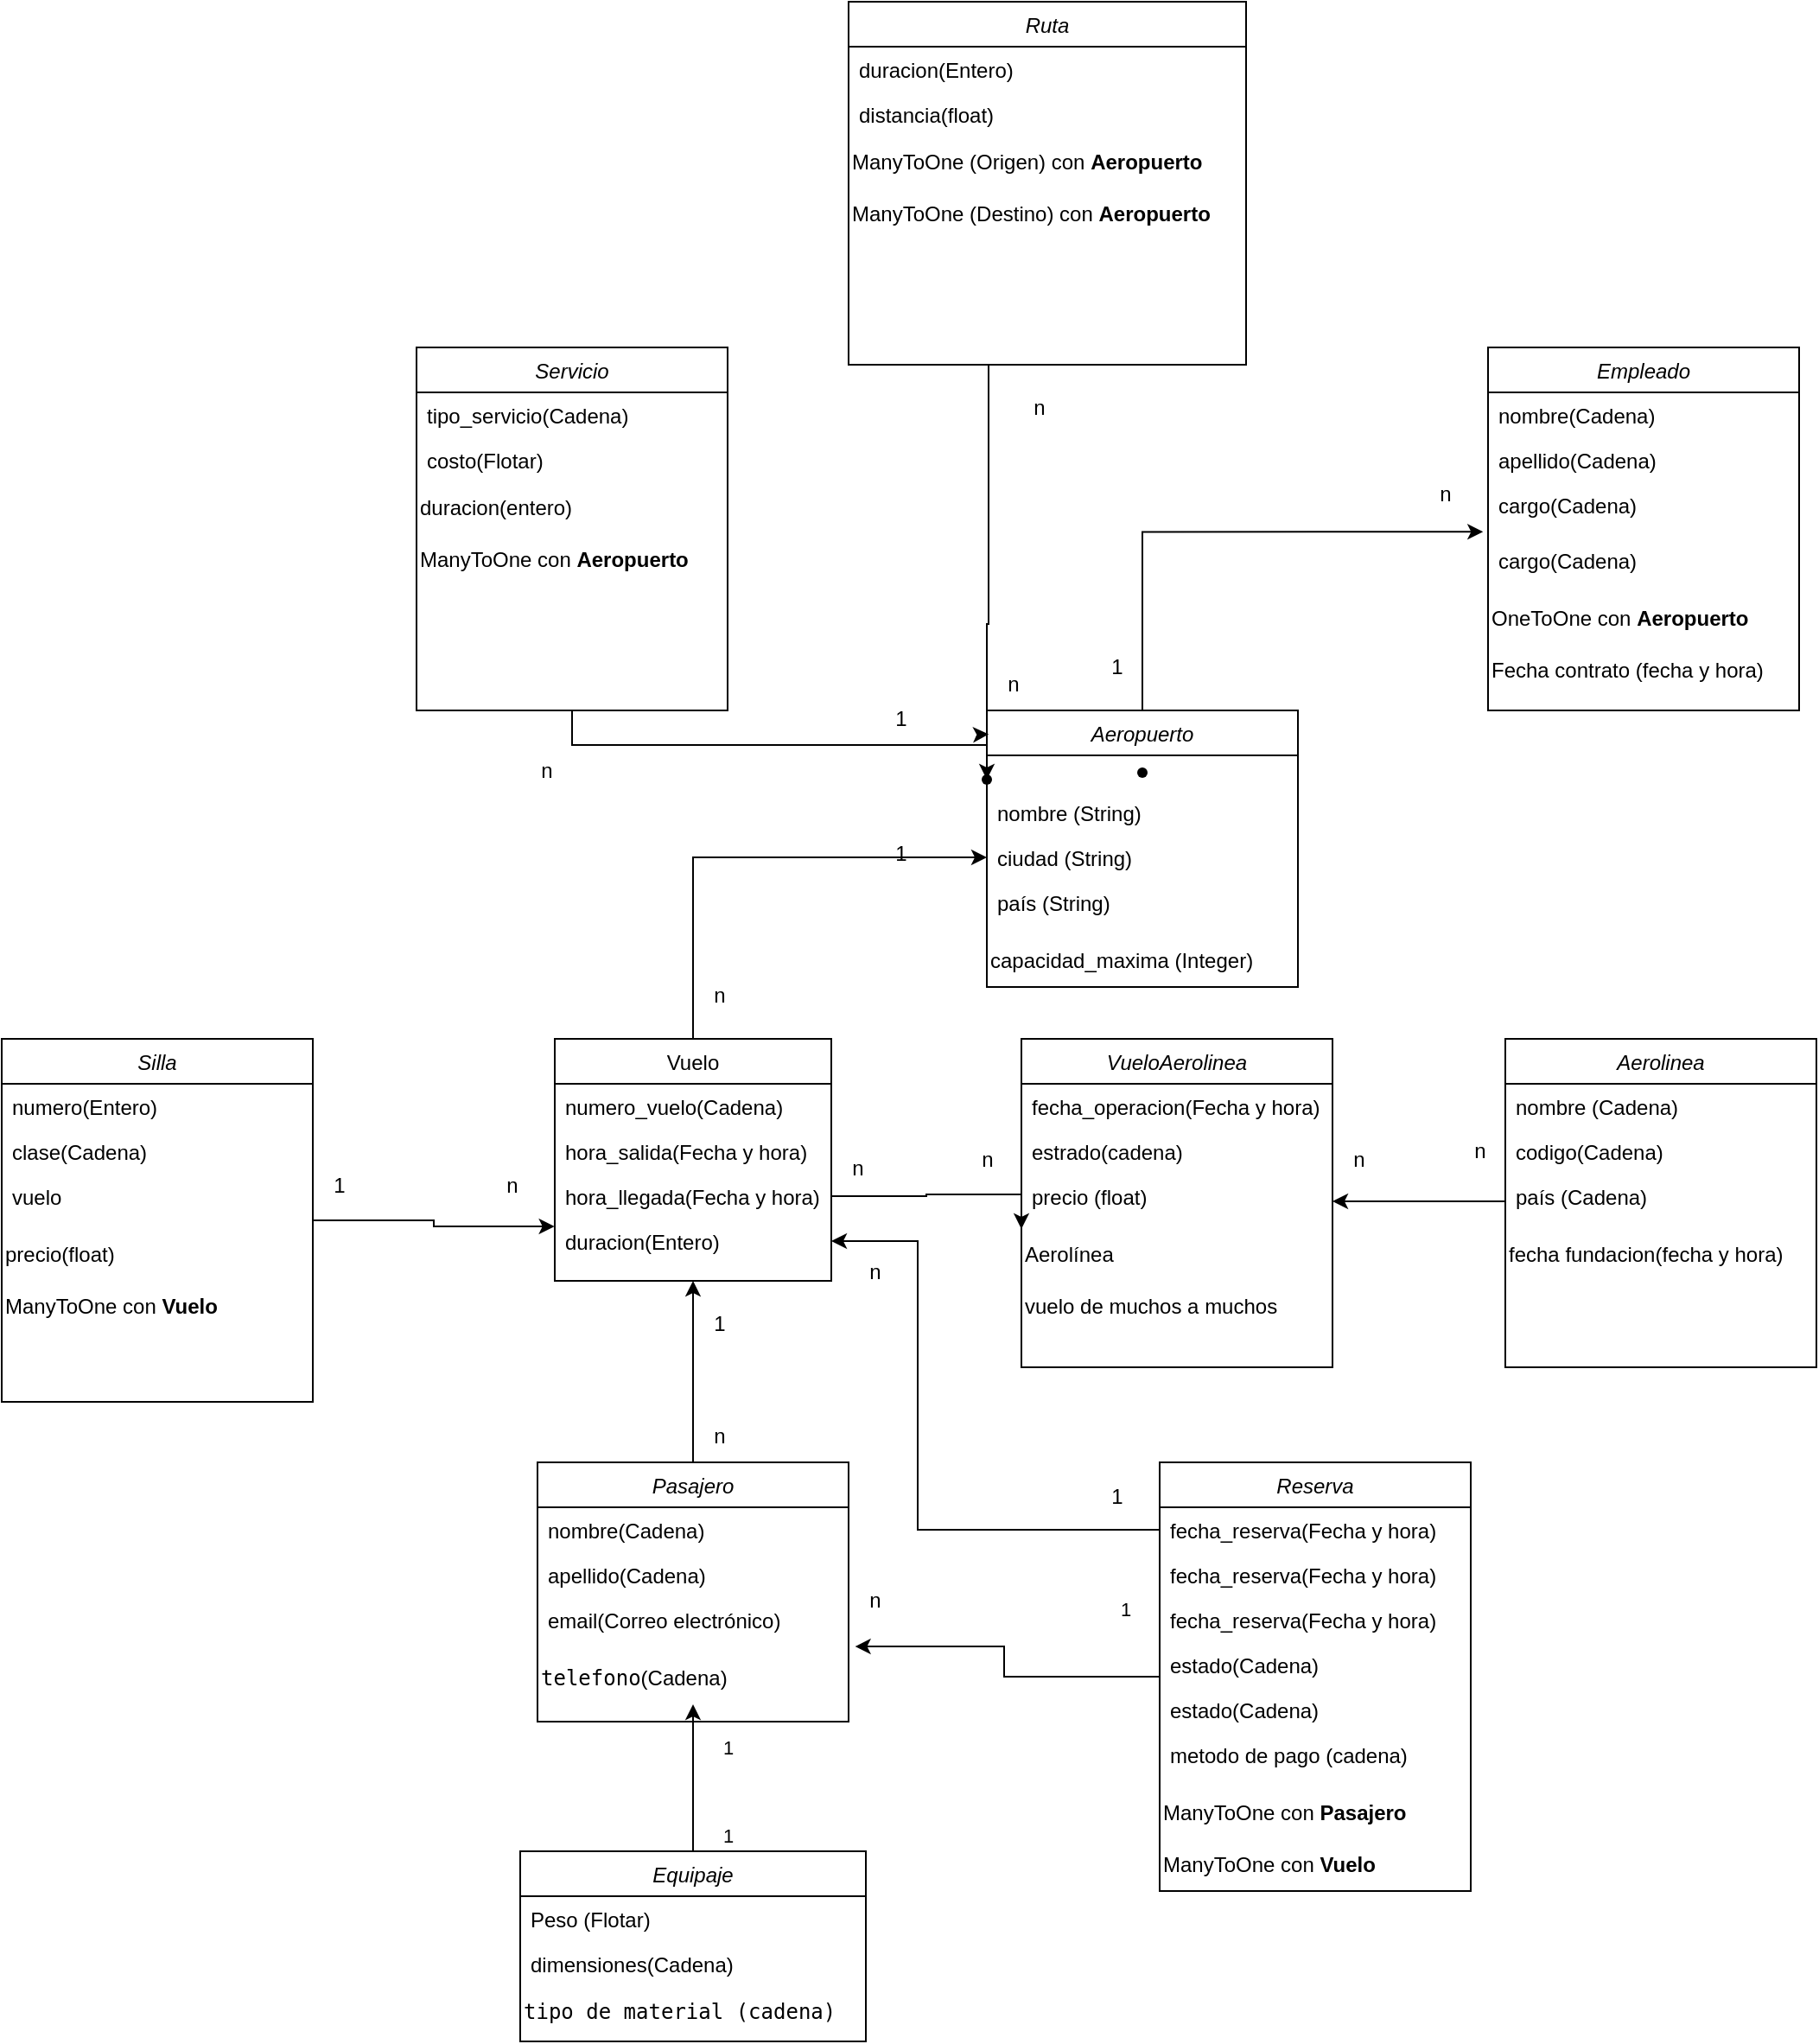 <mxfile version="24.7.17">
  <diagram id="C5RBs43oDa-KdzZeNtuy" name="Page-1">
    <mxGraphModel dx="1916" dy="2165" grid="1" gridSize="10" guides="1" tooltips="1" connect="1" arrows="1" fold="1" page="1" pageScale="1" pageWidth="827" pageHeight="1169" math="0" shadow="0">
      <root>
        <mxCell id="WIyWlLk6GJQsqaUBKTNV-0" />
        <mxCell id="WIyWlLk6GJQsqaUBKTNV-1" parent="WIyWlLk6GJQsqaUBKTNV-0" />
        <mxCell id="qQgszDRsGN5WGNR1CaTc-104" value="" style="edgeStyle=orthogonalEdgeStyle;rounded=0;orthogonalLoop=1;jettySize=auto;html=1;entryX=-0.016;entryY=-0.104;entryDx=0;entryDy=0;entryPerimeter=0;" edge="1" parent="WIyWlLk6GJQsqaUBKTNV-1" source="zkfFHV4jXpPFQw0GAbJ--0" target="qQgszDRsGN5WGNR1CaTc-38">
          <mxGeometry relative="1" as="geometry">
            <mxPoint x="380" y="-120" as="targetPoint" />
          </mxGeometry>
        </mxCell>
        <mxCell id="zkfFHV4jXpPFQw0GAbJ--0" value="Aeropuerto" style="swimlane;fontStyle=2;align=center;verticalAlign=top;childLayout=stackLayout;horizontal=1;startSize=26;horizontalStack=0;resizeParent=1;resizeLast=0;collapsible=1;marginBottom=0;rounded=0;shadow=0;strokeWidth=1;" parent="WIyWlLk6GJQsqaUBKTNV-1" vertex="1">
          <mxGeometry x="290" width="180" height="160" as="geometry">
            <mxRectangle x="210" y="120" width="160" height="26" as="alternateBounds" />
          </mxGeometry>
        </mxCell>
        <mxCell id="qQgszDRsGN5WGNR1CaTc-119" value="" style="shape=waypoint;sketch=0;size=6;pointerEvents=1;points=[];fillColor=default;resizable=0;rotatable=0;perimeter=centerPerimeter;snapToPoint=1;verticalAlign=top;fontStyle=2;startSize=26;rounded=0;shadow=0;strokeWidth=1;" vertex="1" parent="zkfFHV4jXpPFQw0GAbJ--0">
          <mxGeometry y="26" width="180" height="20" as="geometry" />
        </mxCell>
        <mxCell id="zkfFHV4jXpPFQw0GAbJ--1" value="nombre (String)" style="text;align=left;verticalAlign=top;spacingLeft=4;spacingRight=4;overflow=hidden;rotatable=0;points=[[0,0.5],[1,0.5]];portConstraint=eastwest;" parent="zkfFHV4jXpPFQw0GAbJ--0" vertex="1">
          <mxGeometry y="46" width="180" height="26" as="geometry" />
        </mxCell>
        <mxCell id="zkfFHV4jXpPFQw0GAbJ--2" value="ciudad (String)" style="text;align=left;verticalAlign=top;spacingLeft=4;spacingRight=4;overflow=hidden;rotatable=0;points=[[0,0.5],[1,0.5]];portConstraint=eastwest;rounded=0;shadow=0;html=0;" parent="zkfFHV4jXpPFQw0GAbJ--0" vertex="1">
          <mxGeometry y="72" width="180" height="26" as="geometry" />
        </mxCell>
        <mxCell id="zkfFHV4jXpPFQw0GAbJ--3" value="país (String)" style="text;align=left;verticalAlign=top;spacingLeft=4;spacingRight=4;overflow=hidden;rotatable=0;points=[[0,0.5],[1,0.5]];portConstraint=eastwest;rounded=0;shadow=0;html=0;" parent="zkfFHV4jXpPFQw0GAbJ--0" vertex="1">
          <mxGeometry y="98" width="180" height="32" as="geometry" />
        </mxCell>
        <mxCell id="qQgszDRsGN5WGNR1CaTc-1" value="&lt;font style=&quot;vertical-align: inherit;&quot;&gt;&lt;font style=&quot;vertical-align: inherit;&quot;&gt;&lt;font style=&quot;vertical-align: inherit;&quot;&gt;&lt;font style=&quot;vertical-align: inherit;&quot;&gt;&lt;font style=&quot;vertical-align: inherit;&quot;&gt;&lt;font style=&quot;vertical-align: inherit;&quot;&gt;&lt;font style=&quot;vertical-align: inherit;&quot;&gt;&lt;font style=&quot;vertical-align: inherit;&quot;&gt;&lt;font style=&quot;vertical-align: inherit;&quot;&gt;&lt;font style=&quot;vertical-align: inherit;&quot;&gt;capacidad_maxima&amp;nbsp;(Integer)&lt;/font&gt;&lt;/font&gt;&lt;/font&gt;&lt;/font&gt;&lt;/font&gt;&lt;/font&gt;&lt;/font&gt;&lt;/font&gt;&lt;/font&gt;&lt;/font&gt;" style="text;html=1;align=left;verticalAlign=middle;resizable=0;points=[];autosize=1;strokeColor=none;fillColor=none;" vertex="1" parent="zkfFHV4jXpPFQw0GAbJ--0">
          <mxGeometry y="130" width="180" height="30" as="geometry" />
        </mxCell>
        <mxCell id="qQgszDRsGN5WGNR1CaTc-69" value="" style="edgeStyle=orthogonalEdgeStyle;rounded=0;orthogonalLoop=1;jettySize=auto;html=1;entryX=0;entryY=0.5;entryDx=0;entryDy=0;" edge="1" parent="WIyWlLk6GJQsqaUBKTNV-1" source="zkfFHV4jXpPFQw0GAbJ--17" target="zkfFHV4jXpPFQw0GAbJ--2">
          <mxGeometry relative="1" as="geometry">
            <mxPoint x="120.0" y="170.0" as="targetPoint" />
          </mxGeometry>
        </mxCell>
        <mxCell id="zkfFHV4jXpPFQw0GAbJ--17" value="Vuelo" style="swimlane;fontStyle=0;align=center;verticalAlign=top;childLayout=stackLayout;horizontal=1;startSize=26;horizontalStack=0;resizeParent=1;resizeLast=0;collapsible=1;marginBottom=0;rounded=0;shadow=0;strokeWidth=1;" parent="WIyWlLk6GJQsqaUBKTNV-1" vertex="1">
          <mxGeometry x="40" y="190" width="160" height="140" as="geometry">
            <mxRectangle x="550" y="140" width="160" height="26" as="alternateBounds" />
          </mxGeometry>
        </mxCell>
        <mxCell id="zkfFHV4jXpPFQw0GAbJ--18" value="numero_vuelo(Cadena)" style="text;align=left;verticalAlign=top;spacingLeft=4;spacingRight=4;overflow=hidden;rotatable=0;points=[[0,0.5],[1,0.5]];portConstraint=eastwest;" parent="zkfFHV4jXpPFQw0GAbJ--17" vertex="1">
          <mxGeometry y="26" width="160" height="26" as="geometry" />
        </mxCell>
        <mxCell id="zkfFHV4jXpPFQw0GAbJ--19" value="hora_salida(Fecha y hora)" style="text;align=left;verticalAlign=top;spacingLeft=4;spacingRight=4;overflow=hidden;rotatable=0;points=[[0,0.5],[1,0.5]];portConstraint=eastwest;rounded=0;shadow=0;html=0;" parent="zkfFHV4jXpPFQw0GAbJ--17" vertex="1">
          <mxGeometry y="52" width="160" height="26" as="geometry" />
        </mxCell>
        <mxCell id="zkfFHV4jXpPFQw0GAbJ--20" value="hora_llegada(Fecha y hora)" style="text;align=left;verticalAlign=top;spacingLeft=4;spacingRight=4;overflow=hidden;rotatable=0;points=[[0,0.5],[1,0.5]];portConstraint=eastwest;rounded=0;shadow=0;html=0;" parent="zkfFHV4jXpPFQw0GAbJ--17" vertex="1">
          <mxGeometry y="78" width="160" height="26" as="geometry" />
        </mxCell>
        <mxCell id="zkfFHV4jXpPFQw0GAbJ--21" value="duracion(Entero)" style="text;align=left;verticalAlign=top;spacingLeft=4;spacingRight=4;overflow=hidden;rotatable=0;points=[[0,0.5],[1,0.5]];portConstraint=eastwest;rounded=0;shadow=0;html=0;" parent="zkfFHV4jXpPFQw0GAbJ--17" vertex="1">
          <mxGeometry y="104" width="160" height="26" as="geometry" />
        </mxCell>
        <mxCell id="qQgszDRsGN5WGNR1CaTc-73" value="" style="edgeStyle=orthogonalEdgeStyle;rounded=0;orthogonalLoop=1;jettySize=auto;html=1;entryX=0.5;entryY=1;entryDx=0;entryDy=0;" edge="1" parent="WIyWlLk6GJQsqaUBKTNV-1" source="qQgszDRsGN5WGNR1CaTc-6" target="zkfFHV4jXpPFQw0GAbJ--17">
          <mxGeometry relative="1" as="geometry" />
        </mxCell>
        <mxCell id="qQgszDRsGN5WGNR1CaTc-6" value="Pasajero" style="swimlane;fontStyle=2;align=center;verticalAlign=top;childLayout=stackLayout;horizontal=1;startSize=26;horizontalStack=0;resizeParent=1;resizeLast=0;collapsible=1;marginBottom=0;rounded=0;shadow=0;strokeWidth=1;" vertex="1" parent="WIyWlLk6GJQsqaUBKTNV-1">
          <mxGeometry x="30" y="435" width="180" height="150" as="geometry">
            <mxRectangle x="210" y="120" width="160" height="26" as="alternateBounds" />
          </mxGeometry>
        </mxCell>
        <mxCell id="qQgszDRsGN5WGNR1CaTc-7" value="nombre(Cadena)" style="text;align=left;verticalAlign=top;spacingLeft=4;spacingRight=4;overflow=hidden;rotatable=0;points=[[0,0.5],[1,0.5]];portConstraint=eastwest;" vertex="1" parent="qQgszDRsGN5WGNR1CaTc-6">
          <mxGeometry y="26" width="180" height="26" as="geometry" />
        </mxCell>
        <mxCell id="qQgszDRsGN5WGNR1CaTc-8" value="apellido(Cadena)" style="text;align=left;verticalAlign=top;spacingLeft=4;spacingRight=4;overflow=hidden;rotatable=0;points=[[0,0.5],[1,0.5]];portConstraint=eastwest;rounded=0;shadow=0;html=0;" vertex="1" parent="qQgszDRsGN5WGNR1CaTc-6">
          <mxGeometry y="52" width="180" height="26" as="geometry" />
        </mxCell>
        <mxCell id="qQgszDRsGN5WGNR1CaTc-9" value="email(Correo electrónico)" style="text;align=left;verticalAlign=top;spacingLeft=4;spacingRight=4;overflow=hidden;rotatable=0;points=[[0,0.5],[1,0.5]];portConstraint=eastwest;rounded=0;shadow=0;html=0;" vertex="1" parent="qQgszDRsGN5WGNR1CaTc-6">
          <mxGeometry y="78" width="180" height="32" as="geometry" />
        </mxCell>
        <mxCell id="qQgszDRsGN5WGNR1CaTc-10" value="&lt;code&gt;telefono&lt;/code&gt;&lt;font style=&quot;vertical-align: inherit;&quot;&gt;&lt;font style=&quot;vertical-align: inherit;&quot;&gt;(Cadena)&lt;/font&gt;&lt;/font&gt;" style="text;html=1;align=left;verticalAlign=middle;resizable=0;points=[];autosize=1;strokeColor=none;fillColor=none;" vertex="1" parent="qQgszDRsGN5WGNR1CaTc-6">
          <mxGeometry y="110" width="180" height="30" as="geometry" />
        </mxCell>
        <mxCell id="qQgszDRsGN5WGNR1CaTc-61" value="" style="edgeStyle=orthogonalEdgeStyle;rounded=0;orthogonalLoop=1;jettySize=auto;html=1;" edge="1" parent="WIyWlLk6GJQsqaUBKTNV-1" source="qQgszDRsGN5WGNR1CaTc-11" target="qQgszDRsGN5WGNR1CaTc-10">
          <mxGeometry relative="1" as="geometry" />
        </mxCell>
        <mxCell id="qQgszDRsGN5WGNR1CaTc-62" value="&lt;font style=&quot;vertical-align: inherit;&quot;&gt;&lt;font style=&quot;vertical-align: inherit;&quot;&gt;1&lt;/font&gt;&lt;/font&gt;" style="edgeLabel;html=1;align=center;verticalAlign=middle;resizable=0;points=[];" vertex="1" connectable="0" parent="qQgszDRsGN5WGNR1CaTc-61">
          <mxGeometry x="-0.349" y="2" relative="1" as="geometry">
            <mxPoint x="22" y="18" as="offset" />
          </mxGeometry>
        </mxCell>
        <mxCell id="qQgszDRsGN5WGNR1CaTc-63" value="&lt;font style=&quot;vertical-align: inherit;&quot;&gt;&lt;font style=&quot;vertical-align: inherit;&quot;&gt;&lt;font style=&quot;vertical-align: inherit;&quot;&gt;&lt;font style=&quot;vertical-align: inherit;&quot;&gt;1&lt;/font&gt;&lt;/font&gt;&lt;/font&gt;&lt;/font&gt;" style="edgeLabel;html=1;align=center;verticalAlign=middle;resizable=0;points=[];" vertex="1" connectable="0" parent="qQgszDRsGN5WGNR1CaTc-61">
          <mxGeometry x="-0.31" y="-5" relative="1" as="geometry">
            <mxPoint x="15" y="-31" as="offset" />
          </mxGeometry>
        </mxCell>
        <mxCell id="qQgszDRsGN5WGNR1CaTc-11" value="Equipaje" style="swimlane;fontStyle=2;align=center;verticalAlign=top;childLayout=stackLayout;horizontal=1;startSize=26;horizontalStack=0;resizeParent=1;resizeLast=0;collapsible=1;marginBottom=0;rounded=0;shadow=0;strokeWidth=1;" vertex="1" parent="WIyWlLk6GJQsqaUBKTNV-1">
          <mxGeometry x="20" y="660" width="200" height="110" as="geometry">
            <mxRectangle x="210" y="120" width="160" height="26" as="alternateBounds" />
          </mxGeometry>
        </mxCell>
        <mxCell id="qQgszDRsGN5WGNR1CaTc-12" value="Peso (Flotar)" style="text;align=left;verticalAlign=top;spacingLeft=4;spacingRight=4;overflow=hidden;rotatable=0;points=[[0,0.5],[1,0.5]];portConstraint=eastwest;" vertex="1" parent="qQgszDRsGN5WGNR1CaTc-11">
          <mxGeometry y="26" width="200" height="26" as="geometry" />
        </mxCell>
        <mxCell id="qQgszDRsGN5WGNR1CaTc-13" value="dimensiones(Cadena)" style="text;align=left;verticalAlign=top;spacingLeft=4;spacingRight=4;overflow=hidden;rotatable=0;points=[[0,0.5],[1,0.5]];portConstraint=eastwest;rounded=0;shadow=0;html=0;" vertex="1" parent="qQgszDRsGN5WGNR1CaTc-11">
          <mxGeometry y="52" width="200" height="26" as="geometry" />
        </mxCell>
        <mxCell id="qQgszDRsGN5WGNR1CaTc-15" value="&lt;font face=&quot;monospace&quot;&gt;&lt;font style=&quot;vertical-align: inherit;&quot;&gt;&lt;font style=&quot;vertical-align: inherit;&quot;&gt;&lt;font style=&quot;vertical-align: inherit;&quot;&gt;&lt;font style=&quot;vertical-align: inherit;&quot;&gt;&lt;font style=&quot;vertical-align: inherit;&quot;&gt;&lt;font style=&quot;vertical-align: inherit;&quot;&gt;tipo de material (cadena)&lt;/font&gt;&lt;/font&gt;&lt;/font&gt;&lt;/font&gt;&lt;/font&gt;&lt;/font&gt;&lt;/font&gt;" style="text;html=1;align=left;verticalAlign=middle;resizable=0;points=[];autosize=1;strokeColor=none;fillColor=none;" vertex="1" parent="qQgszDRsGN5WGNR1CaTc-11">
          <mxGeometry y="78" width="200" height="30" as="geometry" />
        </mxCell>
        <mxCell id="qQgszDRsGN5WGNR1CaTc-17" value="Aerolinea" style="swimlane;fontStyle=2;align=center;verticalAlign=top;childLayout=stackLayout;horizontal=1;startSize=26;horizontalStack=0;resizeParent=1;resizeLast=0;collapsible=1;marginBottom=0;rounded=0;shadow=0;strokeWidth=1;" vertex="1" parent="WIyWlLk6GJQsqaUBKTNV-1">
          <mxGeometry x="590" y="190" width="180" height="190" as="geometry">
            <mxRectangle x="210" y="120" width="160" height="26" as="alternateBounds" />
          </mxGeometry>
        </mxCell>
        <mxCell id="qQgszDRsGN5WGNR1CaTc-18" value="nombre (Cadena)" style="text;align=left;verticalAlign=top;spacingLeft=4;spacingRight=4;overflow=hidden;rotatable=0;points=[[0,0.5],[1,0.5]];portConstraint=eastwest;" vertex="1" parent="qQgszDRsGN5WGNR1CaTc-17">
          <mxGeometry y="26" width="180" height="26" as="geometry" />
        </mxCell>
        <mxCell id="qQgszDRsGN5WGNR1CaTc-19" value="codigo(Cadena)" style="text;align=left;verticalAlign=top;spacingLeft=4;spacingRight=4;overflow=hidden;rotatable=0;points=[[0,0.5],[1,0.5]];portConstraint=eastwest;rounded=0;shadow=0;html=0;" vertex="1" parent="qQgszDRsGN5WGNR1CaTc-17">
          <mxGeometry y="52" width="180" height="26" as="geometry" />
        </mxCell>
        <mxCell id="qQgszDRsGN5WGNR1CaTc-20" value="país (Cadena)" style="text;align=left;verticalAlign=top;spacingLeft=4;spacingRight=4;overflow=hidden;rotatable=0;points=[[0,0.5],[1,0.5]];portConstraint=eastwest;rounded=0;shadow=0;html=0;" vertex="1" parent="qQgszDRsGN5WGNR1CaTc-17">
          <mxGeometry y="78" width="180" height="32" as="geometry" />
        </mxCell>
        <mxCell id="qQgszDRsGN5WGNR1CaTc-21" value="&lt;font style=&quot;vertical-align: inherit;&quot;&gt;&lt;font style=&quot;vertical-align: inherit;&quot;&gt;&lt;font style=&quot;vertical-align: inherit;&quot;&gt;&lt;font style=&quot;vertical-align: inherit;&quot;&gt;&lt;font style=&quot;vertical-align: inherit;&quot;&gt;&lt;font style=&quot;vertical-align: inherit;&quot;&gt;&lt;font style=&quot;vertical-align: inherit;&quot;&gt;&lt;font style=&quot;vertical-align: inherit;&quot;&gt;&lt;font style=&quot;vertical-align: inherit;&quot;&gt;&lt;font style=&quot;vertical-align: inherit;&quot;&gt;&lt;font style=&quot;vertical-align: inherit;&quot;&gt;&lt;font style=&quot;vertical-align: inherit;&quot;&gt;&lt;font style=&quot;vertical-align: inherit;&quot;&gt;&lt;font style=&quot;vertical-align: inherit;&quot;&gt;&lt;font style=&quot;vertical-align: inherit;&quot;&gt;&lt;font style=&quot;vertical-align: inherit;&quot;&gt;&lt;font style=&quot;vertical-align: inherit;&quot;&gt;&lt;font style=&quot;vertical-align: inherit;&quot;&gt;fecha fundacion(fecha y hora)&lt;/font&gt;&lt;/font&gt;&lt;/font&gt;&lt;/font&gt;&lt;/font&gt;&lt;/font&gt;&lt;/font&gt;&lt;/font&gt;&lt;/font&gt;&lt;/font&gt;&lt;/font&gt;&lt;/font&gt;&lt;/font&gt;&lt;/font&gt;&lt;/font&gt;&lt;/font&gt;&lt;/font&gt;&lt;/font&gt;" style="text;html=1;align=left;verticalAlign=middle;resizable=0;points=[];autosize=1;strokeColor=none;fillColor=none;" vertex="1" parent="qQgszDRsGN5WGNR1CaTc-17">
          <mxGeometry y="110" width="180" height="30" as="geometry" />
        </mxCell>
        <mxCell id="qQgszDRsGN5WGNR1CaTc-22" value="VueloAerolinea" style="swimlane;fontStyle=2;align=center;verticalAlign=top;childLayout=stackLayout;horizontal=1;startSize=26;horizontalStack=0;resizeParent=1;resizeLast=0;collapsible=1;marginBottom=0;rounded=0;shadow=0;strokeWidth=1;" vertex="1" parent="WIyWlLk6GJQsqaUBKTNV-1">
          <mxGeometry x="310" y="190" width="180" height="190" as="geometry">
            <mxRectangle x="210" y="120" width="160" height="26" as="alternateBounds" />
          </mxGeometry>
        </mxCell>
        <mxCell id="qQgszDRsGN5WGNR1CaTc-23" value="fecha_operacion(Fecha y hora)" style="text;align=left;verticalAlign=top;spacingLeft=4;spacingRight=4;overflow=hidden;rotatable=0;points=[[0,0.5],[1,0.5]];portConstraint=eastwest;" vertex="1" parent="qQgszDRsGN5WGNR1CaTc-22">
          <mxGeometry y="26" width="180" height="26" as="geometry" />
        </mxCell>
        <mxCell id="qQgszDRsGN5WGNR1CaTc-24" value="estrado(cadena)" style="text;align=left;verticalAlign=top;spacingLeft=4;spacingRight=4;overflow=hidden;rotatable=0;points=[[0,0.5],[1,0.5]];portConstraint=eastwest;rounded=0;shadow=0;html=0;" vertex="1" parent="qQgszDRsGN5WGNR1CaTc-22">
          <mxGeometry y="52" width="180" height="26" as="geometry" />
        </mxCell>
        <mxCell id="qQgszDRsGN5WGNR1CaTc-25" value="precio (float)" style="text;align=left;verticalAlign=top;spacingLeft=4;spacingRight=4;overflow=hidden;rotatable=0;points=[[0,0.5],[1,0.5]];portConstraint=eastwest;rounded=0;shadow=0;html=0;" vertex="1" parent="qQgszDRsGN5WGNR1CaTc-22">
          <mxGeometry y="78" width="180" height="32" as="geometry" />
        </mxCell>
        <mxCell id="qQgszDRsGN5WGNR1CaTc-27" value="&lt;font style=&quot;vertical-align: inherit;&quot;&gt;&lt;font style=&quot;vertical-align: inherit;&quot;&gt;&lt;font style=&quot;vertical-align: inherit;&quot;&gt;&lt;font style=&quot;vertical-align: inherit;&quot;&gt;Aerolínea&amp;nbsp;&lt;/font&gt;&lt;/font&gt;&lt;/font&gt;&lt;/font&gt;" style="text;html=1;align=left;verticalAlign=middle;resizable=0;points=[];autosize=1;strokeColor=none;fillColor=none;" vertex="1" parent="qQgszDRsGN5WGNR1CaTc-22">
          <mxGeometry y="110" width="180" height="30" as="geometry" />
        </mxCell>
        <mxCell id="qQgszDRsGN5WGNR1CaTc-28" value="&lt;font style=&quot;vertical-align: inherit;&quot;&gt;&lt;font style=&quot;vertical-align: inherit;&quot;&gt;&lt;font style=&quot;vertical-align: inherit;&quot;&gt;&lt;font style=&quot;vertical-align: inherit;&quot;&gt;vuelo de muchos a muchos&amp;nbsp;&lt;/font&gt;&lt;/font&gt;&lt;/font&gt;&lt;/font&gt;" style="text;html=1;align=left;verticalAlign=middle;resizable=0;points=[];autosize=1;strokeColor=none;fillColor=none;" vertex="1" parent="qQgszDRsGN5WGNR1CaTc-22">
          <mxGeometry y="140" width="180" height="30" as="geometry" />
        </mxCell>
        <mxCell id="qQgszDRsGN5WGNR1CaTc-89" value="" style="edgeStyle=orthogonalEdgeStyle;rounded=0;orthogonalLoop=1;jettySize=auto;html=1;entryX=1.021;entryY=0.891;entryDx=0;entryDy=0;entryPerimeter=0;" edge="1" parent="WIyWlLk6GJQsqaUBKTNV-1" source="qQgszDRsGN5WGNR1CaTc-29" target="qQgszDRsGN5WGNR1CaTc-9">
          <mxGeometry relative="1" as="geometry">
            <mxPoint x="310" y="540" as="targetPoint" />
          </mxGeometry>
        </mxCell>
        <mxCell id="qQgszDRsGN5WGNR1CaTc-29" value="Reserva" style="swimlane;fontStyle=2;align=center;verticalAlign=top;childLayout=stackLayout;horizontal=1;startSize=26;horizontalStack=0;resizeParent=1;resizeLast=0;collapsible=1;marginBottom=0;rounded=0;shadow=0;strokeWidth=1;" vertex="1" parent="WIyWlLk6GJQsqaUBKTNV-1">
          <mxGeometry x="390" y="435" width="180" height="248" as="geometry">
            <mxRectangle x="210" y="120" width="160" height="26" as="alternateBounds" />
          </mxGeometry>
        </mxCell>
        <mxCell id="qQgszDRsGN5WGNR1CaTc-94" value="fecha_reserva(Fecha y hora)" style="text;align=left;verticalAlign=top;spacingLeft=4;spacingRight=4;overflow=hidden;rotatable=0;points=[[0,0.5],[1,0.5]];portConstraint=eastwest;" vertex="1" parent="qQgszDRsGN5WGNR1CaTc-29">
          <mxGeometry y="26" width="180" height="26" as="geometry" />
        </mxCell>
        <mxCell id="qQgszDRsGN5WGNR1CaTc-92" value="fecha_reserva(Fecha y hora)" style="text;align=left;verticalAlign=top;spacingLeft=4;spacingRight=4;overflow=hidden;rotatable=0;points=[[0,0.5],[1,0.5]];portConstraint=eastwest;" vertex="1" parent="qQgszDRsGN5WGNR1CaTc-29">
          <mxGeometry y="52" width="180" height="26" as="geometry" />
        </mxCell>
        <mxCell id="qQgszDRsGN5WGNR1CaTc-30" value="fecha_reserva(Fecha y hora)" style="text;align=left;verticalAlign=top;spacingLeft=4;spacingRight=4;overflow=hidden;rotatable=0;points=[[0,0.5],[1,0.5]];portConstraint=eastwest;" vertex="1" parent="qQgszDRsGN5WGNR1CaTc-29">
          <mxGeometry y="78" width="180" height="26" as="geometry" />
        </mxCell>
        <mxCell id="qQgszDRsGN5WGNR1CaTc-93" value="estado(Cadena)" style="text;align=left;verticalAlign=top;spacingLeft=4;spacingRight=4;overflow=hidden;rotatable=0;points=[[0,0.5],[1,0.5]];portConstraint=eastwest;rounded=0;shadow=0;html=0;" vertex="1" parent="qQgszDRsGN5WGNR1CaTc-29">
          <mxGeometry y="104" width="180" height="26" as="geometry" />
        </mxCell>
        <mxCell id="qQgszDRsGN5WGNR1CaTc-31" value="estado(Cadena)" style="text;align=left;verticalAlign=top;spacingLeft=4;spacingRight=4;overflow=hidden;rotatable=0;points=[[0,0.5],[1,0.5]];portConstraint=eastwest;rounded=0;shadow=0;html=0;" vertex="1" parent="qQgszDRsGN5WGNR1CaTc-29">
          <mxGeometry y="130" width="180" height="26" as="geometry" />
        </mxCell>
        <mxCell id="qQgszDRsGN5WGNR1CaTc-32" value="metodo de pago (cadena)" style="text;align=left;verticalAlign=top;spacingLeft=4;spacingRight=4;overflow=hidden;rotatable=0;points=[[0,0.5],[1,0.5]];portConstraint=eastwest;rounded=0;shadow=0;html=0;" vertex="1" parent="qQgszDRsGN5WGNR1CaTc-29">
          <mxGeometry y="156" width="180" height="32" as="geometry" />
        </mxCell>
        <mxCell id="qQgszDRsGN5WGNR1CaTc-33" value="&lt;font style=&quot;vertical-align: inherit;&quot;&gt;&lt;font style=&quot;vertical-align: inherit;&quot;&gt;ManyToOne con &lt;/font&gt;&lt;/font&gt;&lt;strong&gt;&lt;font style=&quot;vertical-align: inherit;&quot;&gt;&lt;font style=&quot;vertical-align: inherit;&quot;&gt;Pasajero&lt;/font&gt;&lt;/font&gt;&lt;/strong&gt;" style="text;html=1;align=left;verticalAlign=middle;resizable=0;points=[];autosize=1;strokeColor=none;fillColor=none;" vertex="1" parent="qQgszDRsGN5WGNR1CaTc-29">
          <mxGeometry y="188" width="180" height="30" as="geometry" />
        </mxCell>
        <mxCell id="qQgszDRsGN5WGNR1CaTc-34" value="&lt;font style=&quot;vertical-align: inherit;&quot;&gt;&lt;font style=&quot;vertical-align: inherit;&quot;&gt;ManyToOne con &lt;/font&gt;&lt;/font&gt;&lt;strong&gt;&lt;font style=&quot;vertical-align: inherit;&quot;&gt;&lt;font style=&quot;vertical-align: inherit;&quot;&gt;Vuelo&lt;/font&gt;&lt;/font&gt;&lt;/strong&gt;" style="text;html=1;align=left;verticalAlign=middle;resizable=0;points=[];autosize=1;strokeColor=none;fillColor=none;" vertex="1" parent="qQgszDRsGN5WGNR1CaTc-29">
          <mxGeometry y="218" width="180" height="30" as="geometry" />
        </mxCell>
        <mxCell id="qQgszDRsGN5WGNR1CaTc-35" value="Empleado" style="swimlane;fontStyle=2;align=center;verticalAlign=top;childLayout=stackLayout;horizontal=1;startSize=26;horizontalStack=0;resizeParent=1;resizeLast=0;collapsible=1;marginBottom=0;rounded=0;shadow=0;strokeWidth=1;" vertex="1" parent="WIyWlLk6GJQsqaUBKTNV-1">
          <mxGeometry x="580" y="-210" width="180" height="210" as="geometry">
            <mxRectangle x="210" y="120" width="160" height="26" as="alternateBounds" />
          </mxGeometry>
        </mxCell>
        <mxCell id="qQgszDRsGN5WGNR1CaTc-36" value="nombre(Cadena)" style="text;align=left;verticalAlign=top;spacingLeft=4;spacingRight=4;overflow=hidden;rotatable=0;points=[[0,0.5],[1,0.5]];portConstraint=eastwest;" vertex="1" parent="qQgszDRsGN5WGNR1CaTc-35">
          <mxGeometry y="26" width="180" height="26" as="geometry" />
        </mxCell>
        <mxCell id="qQgszDRsGN5WGNR1CaTc-37" value="apellido(Cadena)" style="text;align=left;verticalAlign=top;spacingLeft=4;spacingRight=4;overflow=hidden;rotatable=0;points=[[0,0.5],[1,0.5]];portConstraint=eastwest;rounded=0;shadow=0;html=0;" vertex="1" parent="qQgszDRsGN5WGNR1CaTc-35">
          <mxGeometry y="52" width="180" height="26" as="geometry" />
        </mxCell>
        <mxCell id="qQgszDRsGN5WGNR1CaTc-98" value="cargo(Cadena)" style="text;align=left;verticalAlign=top;spacingLeft=4;spacingRight=4;overflow=hidden;rotatable=0;points=[[0,0.5],[1,0.5]];portConstraint=eastwest;rounded=0;shadow=0;html=0;" vertex="1" parent="qQgszDRsGN5WGNR1CaTc-35">
          <mxGeometry y="78" width="180" height="32" as="geometry" />
        </mxCell>
        <mxCell id="qQgszDRsGN5WGNR1CaTc-38" value="cargo(Cadena)" style="text;align=left;verticalAlign=top;spacingLeft=4;spacingRight=4;overflow=hidden;rotatable=0;points=[[0,0.5],[1,0.5]];portConstraint=eastwest;rounded=0;shadow=0;html=0;" vertex="1" parent="qQgszDRsGN5WGNR1CaTc-35">
          <mxGeometry y="110" width="180" height="32" as="geometry" />
        </mxCell>
        <mxCell id="qQgszDRsGN5WGNR1CaTc-39" value="&lt;font style=&quot;vertical-align: inherit;&quot;&gt;&lt;font style=&quot;vertical-align: inherit;&quot;&gt;OneToOne con &lt;/font&gt;&lt;/font&gt;&lt;strong&gt;&lt;font style=&quot;vertical-align: inherit;&quot;&gt;&lt;font style=&quot;vertical-align: inherit;&quot;&gt;Aeropuerto&lt;/font&gt;&lt;/font&gt;&lt;/strong&gt;" style="text;html=1;align=left;verticalAlign=middle;resizable=0;points=[];autosize=1;strokeColor=none;fillColor=none;" vertex="1" parent="qQgszDRsGN5WGNR1CaTc-35">
          <mxGeometry y="142" width="180" height="30" as="geometry" />
        </mxCell>
        <mxCell id="qQgszDRsGN5WGNR1CaTc-40" value="&lt;font style=&quot;vertical-align: inherit;&quot;&gt;&lt;font style=&quot;vertical-align: inherit;&quot;&gt;Fecha contrato (fecha y hora)&lt;/font&gt;&lt;/font&gt;" style="text;html=1;align=left;verticalAlign=middle;resizable=0;points=[];autosize=1;strokeColor=none;fillColor=none;" vertex="1" parent="qQgszDRsGN5WGNR1CaTc-35">
          <mxGeometry y="172" width="180" height="30" as="geometry" />
        </mxCell>
        <mxCell id="qQgszDRsGN5WGNR1CaTc-116" value="" style="edgeStyle=orthogonalEdgeStyle;rounded=0;orthogonalLoop=1;jettySize=auto;html=1;entryX=-0.001;entryY=0.174;entryDx=0;entryDy=0;entryPerimeter=0;" edge="1" parent="WIyWlLk6GJQsqaUBKTNV-1" source="qQgszDRsGN5WGNR1CaTc-41" target="zkfFHV4jXpPFQw0GAbJ--21">
          <mxGeometry relative="1" as="geometry">
            <mxPoint x="-20" y="295" as="targetPoint" />
          </mxGeometry>
        </mxCell>
        <mxCell id="qQgszDRsGN5WGNR1CaTc-41" value="Silla" style="swimlane;fontStyle=2;align=center;verticalAlign=top;childLayout=stackLayout;horizontal=1;startSize=26;horizontalStack=0;resizeParent=1;resizeLast=0;collapsible=1;marginBottom=0;rounded=0;shadow=0;strokeWidth=1;" vertex="1" parent="WIyWlLk6GJQsqaUBKTNV-1">
          <mxGeometry x="-280" y="190" width="180" height="210" as="geometry">
            <mxRectangle x="210" y="120" width="160" height="26" as="alternateBounds" />
          </mxGeometry>
        </mxCell>
        <mxCell id="qQgszDRsGN5WGNR1CaTc-42" value="numero(Entero)" style="text;align=left;verticalAlign=top;spacingLeft=4;spacingRight=4;overflow=hidden;rotatable=0;points=[[0,0.5],[1,0.5]];portConstraint=eastwest;" vertex="1" parent="qQgszDRsGN5WGNR1CaTc-41">
          <mxGeometry y="26" width="180" height="26" as="geometry" />
        </mxCell>
        <mxCell id="qQgszDRsGN5WGNR1CaTc-43" value="clase(Cadena)" style="text;align=left;verticalAlign=top;spacingLeft=4;spacingRight=4;overflow=hidden;rotatable=0;points=[[0,0.5],[1,0.5]];portConstraint=eastwest;rounded=0;shadow=0;html=0;" vertex="1" parent="qQgszDRsGN5WGNR1CaTc-41">
          <mxGeometry y="52" width="180" height="26" as="geometry" />
        </mxCell>
        <mxCell id="qQgszDRsGN5WGNR1CaTc-44" value="vuelo" style="text;align=left;verticalAlign=top;spacingLeft=4;spacingRight=4;overflow=hidden;rotatable=0;points=[[0,0.5],[1,0.5]];portConstraint=eastwest;rounded=0;shadow=0;html=0;" vertex="1" parent="qQgszDRsGN5WGNR1CaTc-41">
          <mxGeometry y="78" width="180" height="32" as="geometry" />
        </mxCell>
        <mxCell id="qQgszDRsGN5WGNR1CaTc-45" value="&lt;font style=&quot;vertical-align: inherit;&quot;&gt;&lt;font style=&quot;vertical-align: inherit;&quot;&gt;precio(float)&lt;/font&gt;&lt;/font&gt;" style="text;html=1;align=left;verticalAlign=middle;resizable=0;points=[];autosize=1;strokeColor=none;fillColor=none;" vertex="1" parent="qQgszDRsGN5WGNR1CaTc-41">
          <mxGeometry y="110" width="180" height="30" as="geometry" />
        </mxCell>
        <mxCell id="qQgszDRsGN5WGNR1CaTc-46" value="&lt;font style=&quot;vertical-align: inherit;&quot;&gt;&lt;font style=&quot;vertical-align: inherit;&quot;&gt;ManyToOne con &lt;/font&gt;&lt;/font&gt;&lt;strong&gt;&lt;font style=&quot;vertical-align: inherit;&quot;&gt;&lt;font style=&quot;vertical-align: inherit;&quot;&gt;Vuelo&lt;/font&gt;&lt;/font&gt;&lt;/strong&gt;" style="text;html=1;align=left;verticalAlign=middle;resizable=0;points=[];autosize=1;strokeColor=none;fillColor=none;" vertex="1" parent="qQgszDRsGN5WGNR1CaTc-41">
          <mxGeometry y="140" width="180" height="30" as="geometry" />
        </mxCell>
        <mxCell id="qQgszDRsGN5WGNR1CaTc-125" value="" style="edgeStyle=orthogonalEdgeStyle;rounded=0;orthogonalLoop=1;jettySize=auto;html=1;" edge="1" parent="WIyWlLk6GJQsqaUBKTNV-1" source="qQgszDRsGN5WGNR1CaTc-47" target="qQgszDRsGN5WGNR1CaTc-124">
          <mxGeometry relative="1" as="geometry">
            <Array as="points">
              <mxPoint x="50" y="20" />
              <mxPoint x="290" y="20" />
            </Array>
          </mxGeometry>
        </mxCell>
        <mxCell id="qQgszDRsGN5WGNR1CaTc-47" value="Servicio" style="swimlane;fontStyle=2;align=center;verticalAlign=top;childLayout=stackLayout;horizontal=1;startSize=26;horizontalStack=0;resizeParent=1;resizeLast=0;collapsible=1;marginBottom=0;rounded=0;shadow=0;strokeWidth=1;" vertex="1" parent="WIyWlLk6GJQsqaUBKTNV-1">
          <mxGeometry x="-40" y="-210" width="180" height="210" as="geometry">
            <mxRectangle x="210" y="120" width="160" height="26" as="alternateBounds" />
          </mxGeometry>
        </mxCell>
        <mxCell id="qQgszDRsGN5WGNR1CaTc-48" value="tipo_servicio(Cadena)" style="text;align=left;verticalAlign=top;spacingLeft=4;spacingRight=4;overflow=hidden;rotatable=0;points=[[0,0.5],[1,0.5]];portConstraint=eastwest;" vertex="1" parent="qQgszDRsGN5WGNR1CaTc-47">
          <mxGeometry y="26" width="180" height="26" as="geometry" />
        </mxCell>
        <mxCell id="qQgszDRsGN5WGNR1CaTc-49" value="costo(Flotar)" style="text;align=left;verticalAlign=top;spacingLeft=4;spacingRight=4;overflow=hidden;rotatable=0;points=[[0,0.5],[1,0.5]];portConstraint=eastwest;rounded=0;shadow=0;html=0;" vertex="1" parent="qQgszDRsGN5WGNR1CaTc-47">
          <mxGeometry y="52" width="180" height="26" as="geometry" />
        </mxCell>
        <mxCell id="qQgszDRsGN5WGNR1CaTc-51" value="&lt;font style=&quot;vertical-align: inherit;&quot;&gt;&lt;font style=&quot;vertical-align: inherit;&quot;&gt;duracion(entero)&lt;/font&gt;&lt;/font&gt;" style="text;html=1;align=left;verticalAlign=middle;resizable=0;points=[];autosize=1;strokeColor=none;fillColor=none;" vertex="1" parent="qQgszDRsGN5WGNR1CaTc-47">
          <mxGeometry y="78" width="180" height="30" as="geometry" />
        </mxCell>
        <mxCell id="qQgszDRsGN5WGNR1CaTc-52" value="&lt;font style=&quot;vertical-align: inherit;&quot;&gt;&lt;font style=&quot;vertical-align: inherit;&quot;&gt;ManyToOne con &lt;/font&gt;&lt;/font&gt;&lt;strong&gt;&lt;font style=&quot;vertical-align: inherit;&quot;&gt;&lt;font style=&quot;vertical-align: inherit;&quot;&gt;Aeropuerto&lt;/font&gt;&lt;/font&gt;&lt;/strong&gt;" style="text;html=1;align=left;verticalAlign=middle;resizable=0;points=[];autosize=1;strokeColor=none;fillColor=none;" vertex="1" parent="qQgszDRsGN5WGNR1CaTc-47">
          <mxGeometry y="108" width="180" height="30" as="geometry" />
        </mxCell>
        <mxCell id="qQgszDRsGN5WGNR1CaTc-120" value="" style="edgeStyle=orthogonalEdgeStyle;rounded=0;orthogonalLoop=1;jettySize=auto;html=1;entryX=0.006;entryY=0.086;entryDx=0;entryDy=0;entryPerimeter=0;" edge="1" parent="WIyWlLk6GJQsqaUBKTNV-1" source="qQgszDRsGN5WGNR1CaTc-53" target="zkfFHV4jXpPFQw0GAbJ--0">
          <mxGeometry relative="1" as="geometry">
            <Array as="points">
              <mxPoint x="291" y="-50" />
              <mxPoint x="290" y="14" />
            </Array>
          </mxGeometry>
        </mxCell>
        <mxCell id="qQgszDRsGN5WGNR1CaTc-53" value="Ruta" style="swimlane;fontStyle=2;align=center;verticalAlign=top;childLayout=stackLayout;horizontal=1;startSize=26;horizontalStack=0;resizeParent=1;resizeLast=0;collapsible=1;marginBottom=0;rounded=0;shadow=0;strokeWidth=1;" vertex="1" parent="WIyWlLk6GJQsqaUBKTNV-1">
          <mxGeometry x="210" y="-410" width="230" height="210" as="geometry">
            <mxRectangle x="210" y="120" width="160" height="26" as="alternateBounds" />
          </mxGeometry>
        </mxCell>
        <mxCell id="qQgszDRsGN5WGNR1CaTc-54" value="duracion(Entero)" style="text;align=left;verticalAlign=top;spacingLeft=4;spacingRight=4;overflow=hidden;rotatable=0;points=[[0,0.5],[1,0.5]];portConstraint=eastwest;" vertex="1" parent="qQgszDRsGN5WGNR1CaTc-53">
          <mxGeometry y="26" width="230" height="26" as="geometry" />
        </mxCell>
        <mxCell id="qQgszDRsGN5WGNR1CaTc-55" value="distancia(float)" style="text;align=left;verticalAlign=top;spacingLeft=4;spacingRight=4;overflow=hidden;rotatable=0;points=[[0,0.5],[1,0.5]];portConstraint=eastwest;rounded=0;shadow=0;html=0;" vertex="1" parent="qQgszDRsGN5WGNR1CaTc-53">
          <mxGeometry y="52" width="230" height="26" as="geometry" />
        </mxCell>
        <mxCell id="qQgszDRsGN5WGNR1CaTc-57" value="&lt;font style=&quot;vertical-align: inherit;&quot;&gt;&lt;font style=&quot;vertical-align: inherit;&quot;&gt;&lt;font style=&quot;vertical-align: inherit;&quot;&gt;&lt;font style=&quot;vertical-align: inherit;&quot;&gt;ManyToOne (Origen) con &lt;/font&gt;&lt;/font&gt;&lt;/font&gt;&lt;/font&gt;&lt;strong&gt;&lt;font style=&quot;vertical-align: inherit;&quot;&gt;&lt;font style=&quot;vertical-align: inherit;&quot;&gt;&lt;font style=&quot;vertical-align: inherit;&quot;&gt;&lt;font style=&quot;vertical-align: inherit;&quot;&gt;Aeropuerto&lt;/font&gt;&lt;/font&gt;&lt;/font&gt;&lt;/font&gt;&lt;/strong&gt;" style="text;html=1;align=left;verticalAlign=middle;resizable=0;points=[];autosize=1;strokeColor=none;fillColor=none;" vertex="1" parent="qQgszDRsGN5WGNR1CaTc-53">
          <mxGeometry y="78" width="230" height="30" as="geometry" />
        </mxCell>
        <mxCell id="qQgszDRsGN5WGNR1CaTc-58" value="&lt;font style=&quot;vertical-align: inherit;&quot;&gt;&lt;font style=&quot;vertical-align: inherit;&quot;&gt;ManyToOne (Destino) con &lt;/font&gt;&lt;/font&gt;&lt;strong&gt;&lt;font style=&quot;vertical-align: inherit;&quot;&gt;&lt;font style=&quot;vertical-align: inherit;&quot;&gt;Aeropuerto&lt;/font&gt;&lt;/font&gt;&lt;/strong&gt;" style="text;html=1;align=left;verticalAlign=middle;resizable=0;points=[];autosize=1;strokeColor=none;fillColor=none;" vertex="1" parent="qQgszDRsGN5WGNR1CaTc-53">
          <mxGeometry y="108" width="230" height="30" as="geometry" />
        </mxCell>
        <mxCell id="qQgszDRsGN5WGNR1CaTc-70" value="&lt;font style=&quot;vertical-align: inherit;&quot;&gt;&lt;font style=&quot;vertical-align: inherit;&quot;&gt;n&lt;/font&gt;&lt;/font&gt;" style="text;html=1;align=center;verticalAlign=middle;resizable=0;points=[];autosize=1;strokeColor=none;fillColor=none;" vertex="1" parent="WIyWlLk6GJQsqaUBKTNV-1">
          <mxGeometry x="120" y="150" width="30" height="30" as="geometry" />
        </mxCell>
        <mxCell id="qQgszDRsGN5WGNR1CaTc-71" value="&lt;font style=&quot;vertical-align: inherit;&quot;&gt;&lt;font style=&quot;vertical-align: inherit;&quot;&gt;1&lt;/font&gt;&lt;/font&gt;" style="text;html=1;align=center;verticalAlign=middle;resizable=0;points=[];autosize=1;strokeColor=none;fillColor=none;" vertex="1" parent="WIyWlLk6GJQsqaUBKTNV-1">
          <mxGeometry x="225" y="68" width="30" height="30" as="geometry" />
        </mxCell>
        <mxCell id="qQgszDRsGN5WGNR1CaTc-74" value="&lt;font style=&quot;vertical-align: inherit;&quot;&gt;&lt;font style=&quot;vertical-align: inherit;&quot;&gt;n&lt;/font&gt;&lt;/font&gt;" style="text;html=1;align=center;verticalAlign=middle;resizable=0;points=[];autosize=1;strokeColor=none;fillColor=none;" vertex="1" parent="WIyWlLk6GJQsqaUBKTNV-1">
          <mxGeometry x="120" y="405" width="30" height="30" as="geometry" />
        </mxCell>
        <mxCell id="qQgszDRsGN5WGNR1CaTc-75" value="&lt;font style=&quot;vertical-align: inherit;&quot;&gt;&lt;font style=&quot;vertical-align: inherit;&quot;&gt;1&lt;/font&gt;&lt;/font&gt;" style="text;html=1;align=center;verticalAlign=middle;resizable=0;points=[];autosize=1;strokeColor=none;fillColor=none;" vertex="1" parent="WIyWlLk6GJQsqaUBKTNV-1">
          <mxGeometry x="120" y="340" width="30" height="30" as="geometry" />
        </mxCell>
        <mxCell id="qQgszDRsGN5WGNR1CaTc-76" value="" style="edgeStyle=orthogonalEdgeStyle;rounded=0;orthogonalLoop=1;jettySize=auto;html=1;" edge="1" parent="WIyWlLk6GJQsqaUBKTNV-1" source="zkfFHV4jXpPFQw0GAbJ--20" target="qQgszDRsGN5WGNR1CaTc-27">
          <mxGeometry relative="1" as="geometry">
            <Array as="points">
              <mxPoint x="255" y="281" />
              <mxPoint x="255" y="280" />
              <mxPoint x="310" y="280" />
            </Array>
          </mxGeometry>
        </mxCell>
        <mxCell id="qQgszDRsGN5WGNR1CaTc-78" value="&lt;font style=&quot;vertical-align: inherit;&quot;&gt;&lt;font style=&quot;vertical-align: inherit;&quot;&gt;n&lt;/font&gt;&lt;/font&gt;" style="text;html=1;align=center;verticalAlign=middle;resizable=0;points=[];autosize=1;strokeColor=none;fillColor=none;" vertex="1" parent="WIyWlLk6GJQsqaUBKTNV-1">
          <mxGeometry x="200" y="250" width="30" height="30" as="geometry" />
        </mxCell>
        <mxCell id="qQgszDRsGN5WGNR1CaTc-79" value="&lt;font style=&quot;vertical-align: inherit;&quot;&gt;&lt;font style=&quot;vertical-align: inherit;&quot;&gt;n&lt;/font&gt;&lt;/font&gt;" style="text;html=1;align=center;verticalAlign=middle;resizable=0;points=[];autosize=1;strokeColor=none;fillColor=none;" vertex="1" parent="WIyWlLk6GJQsqaUBKTNV-1">
          <mxGeometry x="275" y="245" width="30" height="30" as="geometry" />
        </mxCell>
        <mxCell id="qQgszDRsGN5WGNR1CaTc-80" value="&lt;font style=&quot;vertical-align: inherit;&quot;&gt;&lt;font style=&quot;vertical-align: inherit;&quot;&gt;n&lt;/font&gt;&lt;/font&gt;" style="text;html=1;align=center;verticalAlign=middle;resizable=0;points=[];autosize=1;strokeColor=none;fillColor=none;" vertex="1" parent="WIyWlLk6GJQsqaUBKTNV-1">
          <mxGeometry x="560" y="240" width="30" height="30" as="geometry" />
        </mxCell>
        <mxCell id="qQgszDRsGN5WGNR1CaTc-81" value="&lt;font style=&quot;vertical-align: inherit;&quot;&gt;&lt;font style=&quot;vertical-align: inherit;&quot;&gt;n&lt;/font&gt;&lt;/font&gt;" style="text;html=1;align=center;verticalAlign=middle;resizable=0;points=[];autosize=1;strokeColor=none;fillColor=none;" vertex="1" parent="WIyWlLk6GJQsqaUBKTNV-1">
          <mxGeometry x="490" y="245" width="30" height="30" as="geometry" />
        </mxCell>
        <mxCell id="qQgszDRsGN5WGNR1CaTc-82" value="" style="edgeStyle=orthogonalEdgeStyle;rounded=0;orthogonalLoop=1;jettySize=auto;html=1;entryX=1;entryY=0.5;entryDx=0;entryDy=0;" edge="1" parent="WIyWlLk6GJQsqaUBKTNV-1" source="qQgszDRsGN5WGNR1CaTc-20" target="qQgszDRsGN5WGNR1CaTc-25">
          <mxGeometry relative="1" as="geometry" />
        </mxCell>
        <mxCell id="qQgszDRsGN5WGNR1CaTc-90" value="&lt;font style=&quot;vertical-align: inherit;&quot;&gt;&lt;font style=&quot;vertical-align: inherit;&quot;&gt;&lt;font style=&quot;vertical-align: inherit;&quot;&gt;&lt;font style=&quot;vertical-align: inherit;&quot;&gt;1&lt;/font&gt;&lt;/font&gt;&lt;/font&gt;&lt;/font&gt;" style="edgeLabel;html=1;align=center;verticalAlign=middle;resizable=0;points=[];" vertex="1" connectable="0" parent="WIyWlLk6GJQsqaUBKTNV-1">
          <mxGeometry x="290.0" y="609.833" as="geometry">
            <mxPoint x="80" y="-90" as="offset" />
          </mxGeometry>
        </mxCell>
        <mxCell id="qQgszDRsGN5WGNR1CaTc-91" value="&lt;font style=&quot;vertical-align: inherit;&quot;&gt;&lt;font style=&quot;vertical-align: inherit;&quot;&gt;n&lt;/font&gt;&lt;/font&gt;" style="text;html=1;align=center;verticalAlign=middle;resizable=0;points=[];autosize=1;strokeColor=none;fillColor=none;" vertex="1" parent="WIyWlLk6GJQsqaUBKTNV-1">
          <mxGeometry x="210" y="500" width="30" height="30" as="geometry" />
        </mxCell>
        <mxCell id="qQgszDRsGN5WGNR1CaTc-95" style="edgeStyle=orthogonalEdgeStyle;rounded=0;orthogonalLoop=1;jettySize=auto;html=1;entryX=1;entryY=0.5;entryDx=0;entryDy=0;" edge="1" parent="WIyWlLk6GJQsqaUBKTNV-1" source="qQgszDRsGN5WGNR1CaTc-94" target="zkfFHV4jXpPFQw0GAbJ--21">
          <mxGeometry relative="1" as="geometry">
            <Array as="points">
              <mxPoint x="250" y="474" />
              <mxPoint x="250" y="307" />
            </Array>
          </mxGeometry>
        </mxCell>
        <mxCell id="qQgszDRsGN5WGNR1CaTc-96" value="&lt;font style=&quot;vertical-align: inherit;&quot;&gt;&lt;font style=&quot;vertical-align: inherit;&quot;&gt;1&lt;/font&gt;&lt;/font&gt;" style="text;html=1;align=center;verticalAlign=middle;resizable=0;points=[];autosize=1;strokeColor=none;fillColor=none;" vertex="1" parent="WIyWlLk6GJQsqaUBKTNV-1">
          <mxGeometry x="350" y="440" width="30" height="30" as="geometry" />
        </mxCell>
        <mxCell id="qQgszDRsGN5WGNR1CaTc-97" value="&lt;font style=&quot;vertical-align: inherit;&quot;&gt;&lt;font style=&quot;vertical-align: inherit;&quot;&gt;n&lt;/font&gt;&lt;/font&gt;" style="text;html=1;align=center;verticalAlign=middle;resizable=0;points=[];autosize=1;strokeColor=none;fillColor=none;" vertex="1" parent="WIyWlLk6GJQsqaUBKTNV-1">
          <mxGeometry x="210" y="310" width="30" height="30" as="geometry" />
        </mxCell>
        <mxCell id="qQgszDRsGN5WGNR1CaTc-105" value="&lt;font style=&quot;vertical-align: inherit;&quot;&gt;&lt;font style=&quot;vertical-align: inherit;&quot;&gt;n&lt;/font&gt;&lt;/font&gt;" style="text;html=1;align=center;verticalAlign=middle;resizable=0;points=[];autosize=1;strokeColor=none;fillColor=none;" vertex="1" parent="WIyWlLk6GJQsqaUBKTNV-1">
          <mxGeometry x="540" y="-140" width="30" height="30" as="geometry" />
        </mxCell>
        <mxCell id="qQgszDRsGN5WGNR1CaTc-106" value="&lt;font style=&quot;vertical-align: inherit;&quot;&gt;&lt;font style=&quot;vertical-align: inherit;&quot;&gt;1&lt;/font&gt;&lt;/font&gt;" style="text;html=1;align=center;verticalAlign=middle;resizable=0;points=[];autosize=1;strokeColor=none;fillColor=none;" vertex="1" parent="WIyWlLk6GJQsqaUBKTNV-1">
          <mxGeometry x="350" y="-40" width="30" height="30" as="geometry" />
        </mxCell>
        <mxCell id="qQgszDRsGN5WGNR1CaTc-117" value="&lt;font style=&quot;vertical-align: inherit;&quot;&gt;&lt;font style=&quot;vertical-align: inherit;&quot;&gt;1&lt;/font&gt;&lt;/font&gt;" style="text;html=1;align=center;verticalAlign=middle;resizable=0;points=[];autosize=1;strokeColor=none;fillColor=none;" vertex="1" parent="WIyWlLk6GJQsqaUBKTNV-1">
          <mxGeometry x="-100" y="260" width="30" height="30" as="geometry" />
        </mxCell>
        <mxCell id="qQgszDRsGN5WGNR1CaTc-118" value="&lt;font style=&quot;vertical-align: inherit;&quot;&gt;&lt;font style=&quot;vertical-align: inherit;&quot;&gt;n&lt;/font&gt;&lt;/font&gt;" style="text;html=1;align=center;verticalAlign=middle;resizable=0;points=[];autosize=1;strokeColor=none;fillColor=none;" vertex="1" parent="WIyWlLk6GJQsqaUBKTNV-1">
          <mxGeometry y="260" width="30" height="30" as="geometry" />
        </mxCell>
        <mxCell id="qQgszDRsGN5WGNR1CaTc-121" value="&lt;font style=&quot;vertical-align: inherit;&quot;&gt;&lt;font style=&quot;vertical-align: inherit;&quot;&gt;n&lt;/font&gt;&lt;/font&gt;" style="text;html=1;align=center;verticalAlign=middle;resizable=0;points=[];autosize=1;strokeColor=none;fillColor=none;" vertex="1" parent="WIyWlLk6GJQsqaUBKTNV-1">
          <mxGeometry x="305" y="-190" width="30" height="30" as="geometry" />
        </mxCell>
        <mxCell id="qQgszDRsGN5WGNR1CaTc-122" value="&lt;font style=&quot;vertical-align: inherit;&quot;&gt;&lt;font style=&quot;vertical-align: inherit;&quot;&gt;n&lt;/font&gt;&lt;/font&gt;" style="text;html=1;align=center;verticalAlign=middle;resizable=0;points=[];autosize=1;strokeColor=none;fillColor=none;" vertex="1" parent="WIyWlLk6GJQsqaUBKTNV-1">
          <mxGeometry x="290" y="-30" width="30" height="30" as="geometry" />
        </mxCell>
        <mxCell id="qQgszDRsGN5WGNR1CaTc-124" value="" style="shape=waypoint;sketch=0;size=6;pointerEvents=1;points=[];fillColor=default;resizable=0;rotatable=0;perimeter=centerPerimeter;snapToPoint=1;verticalAlign=top;fontStyle=2;startSize=26;rounded=0;shadow=0;strokeWidth=1;" vertex="1" parent="WIyWlLk6GJQsqaUBKTNV-1">
          <mxGeometry x="280" y="30" width="20" height="20" as="geometry" />
        </mxCell>
        <mxCell id="qQgszDRsGN5WGNR1CaTc-126" value="&lt;font style=&quot;vertical-align: inherit;&quot;&gt;&lt;font style=&quot;vertical-align: inherit;&quot;&gt;n&lt;/font&gt;&lt;/font&gt;" style="text;html=1;align=center;verticalAlign=middle;resizable=0;points=[];autosize=1;strokeColor=none;fillColor=none;" vertex="1" parent="WIyWlLk6GJQsqaUBKTNV-1">
          <mxGeometry x="20" y="20" width="30" height="30" as="geometry" />
        </mxCell>
        <mxCell id="qQgszDRsGN5WGNR1CaTc-127" value="&lt;font style=&quot;vertical-align: inherit;&quot;&gt;&lt;font style=&quot;vertical-align: inherit;&quot;&gt;1&lt;/font&gt;&lt;/font&gt;" style="text;html=1;align=center;verticalAlign=middle;resizable=0;points=[];autosize=1;strokeColor=none;fillColor=none;" vertex="1" parent="WIyWlLk6GJQsqaUBKTNV-1">
          <mxGeometry x="225" y="-10" width="30" height="30" as="geometry" />
        </mxCell>
      </root>
    </mxGraphModel>
  </diagram>
</mxfile>
